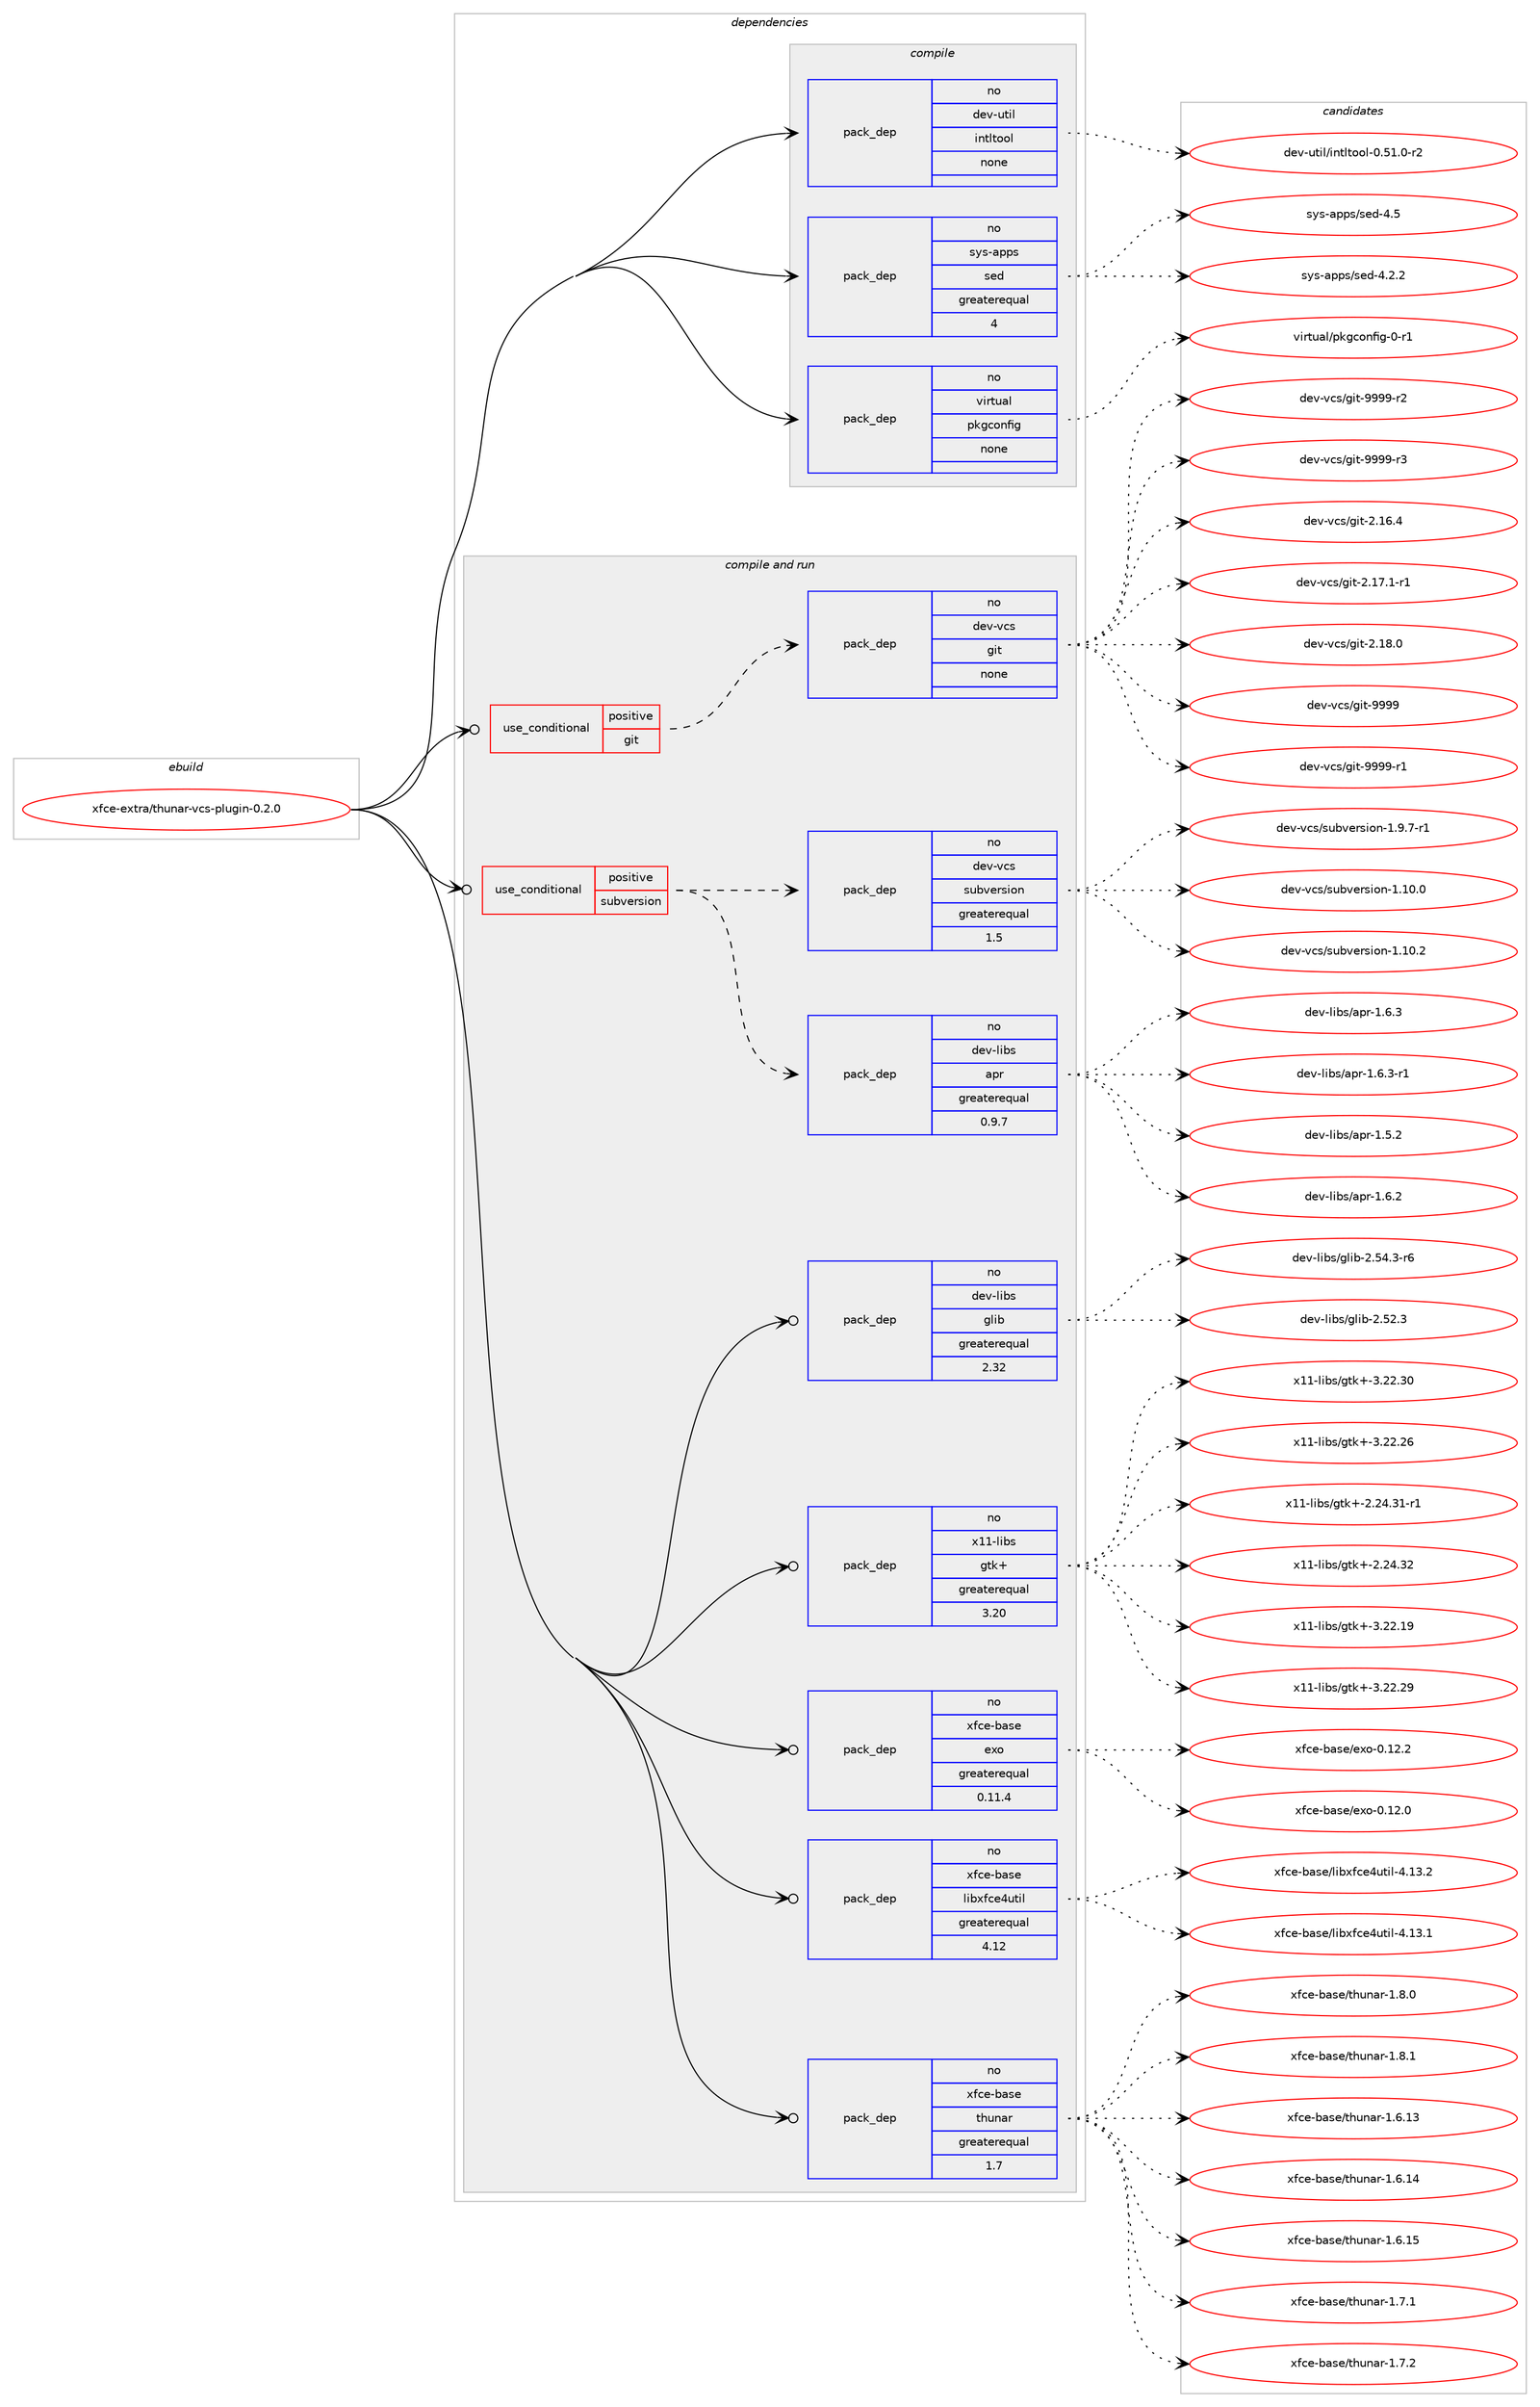 digraph prolog {

# *************
# Graph options
# *************

newrank=true;
concentrate=true;
compound=true;
graph [rankdir=LR,fontname=Helvetica,fontsize=10,ranksep=1.5];#, ranksep=2.5, nodesep=0.2];
edge  [arrowhead=vee];
node  [fontname=Helvetica,fontsize=10];

# **********
# The ebuild
# **********

subgraph cluster_leftcol {
color=gray;
rank=same;
label=<<i>ebuild</i>>;
id [label="xfce-extra/thunar-vcs-plugin-0.2.0", color=red, width=4, href="../xfce-extra/thunar-vcs-plugin-0.2.0.svg"];
}

# ****************
# The dependencies
# ****************

subgraph cluster_midcol {
color=gray;
label=<<i>dependencies</i>>;
subgraph cluster_compile {
fillcolor="#eeeeee";
style=filled;
label=<<i>compile</i>>;
subgraph pack4081 {
dependency5018 [label=<<TABLE BORDER="0" CELLBORDER="1" CELLSPACING="0" CELLPADDING="4" WIDTH="220"><TR><TD ROWSPAN="6" CELLPADDING="30">pack_dep</TD></TR><TR><TD WIDTH="110">no</TD></TR><TR><TD>dev-util</TD></TR><TR><TD>intltool</TD></TR><TR><TD>none</TD></TR><TR><TD></TD></TR></TABLE>>, shape=none, color=blue];
}
id:e -> dependency5018:w [weight=20,style="solid",arrowhead="vee"];
subgraph pack4082 {
dependency5019 [label=<<TABLE BORDER="0" CELLBORDER="1" CELLSPACING="0" CELLPADDING="4" WIDTH="220"><TR><TD ROWSPAN="6" CELLPADDING="30">pack_dep</TD></TR><TR><TD WIDTH="110">no</TD></TR><TR><TD>sys-apps</TD></TR><TR><TD>sed</TD></TR><TR><TD>greaterequal</TD></TR><TR><TD>4</TD></TR></TABLE>>, shape=none, color=blue];
}
id:e -> dependency5019:w [weight=20,style="solid",arrowhead="vee"];
subgraph pack4083 {
dependency5020 [label=<<TABLE BORDER="0" CELLBORDER="1" CELLSPACING="0" CELLPADDING="4" WIDTH="220"><TR><TD ROWSPAN="6" CELLPADDING="30">pack_dep</TD></TR><TR><TD WIDTH="110">no</TD></TR><TR><TD>virtual</TD></TR><TR><TD>pkgconfig</TD></TR><TR><TD>none</TD></TR><TR><TD></TD></TR></TABLE>>, shape=none, color=blue];
}
id:e -> dependency5020:w [weight=20,style="solid",arrowhead="vee"];
}
subgraph cluster_compileandrun {
fillcolor="#eeeeee";
style=filled;
label=<<i>compile and run</i>>;
subgraph cond757 {
dependency5021 [label=<<TABLE BORDER="0" CELLBORDER="1" CELLSPACING="0" CELLPADDING="4"><TR><TD ROWSPAN="3" CELLPADDING="10">use_conditional</TD></TR><TR><TD>positive</TD></TR><TR><TD>git</TD></TR></TABLE>>, shape=none, color=red];
subgraph pack4084 {
dependency5022 [label=<<TABLE BORDER="0" CELLBORDER="1" CELLSPACING="0" CELLPADDING="4" WIDTH="220"><TR><TD ROWSPAN="6" CELLPADDING="30">pack_dep</TD></TR><TR><TD WIDTH="110">no</TD></TR><TR><TD>dev-vcs</TD></TR><TR><TD>git</TD></TR><TR><TD>none</TD></TR><TR><TD></TD></TR></TABLE>>, shape=none, color=blue];
}
dependency5021:e -> dependency5022:w [weight=20,style="dashed",arrowhead="vee"];
}
id:e -> dependency5021:w [weight=20,style="solid",arrowhead="odotvee"];
subgraph cond758 {
dependency5023 [label=<<TABLE BORDER="0" CELLBORDER="1" CELLSPACING="0" CELLPADDING="4"><TR><TD ROWSPAN="3" CELLPADDING="10">use_conditional</TD></TR><TR><TD>positive</TD></TR><TR><TD>subversion</TD></TR></TABLE>>, shape=none, color=red];
subgraph pack4085 {
dependency5024 [label=<<TABLE BORDER="0" CELLBORDER="1" CELLSPACING="0" CELLPADDING="4" WIDTH="220"><TR><TD ROWSPAN="6" CELLPADDING="30">pack_dep</TD></TR><TR><TD WIDTH="110">no</TD></TR><TR><TD>dev-libs</TD></TR><TR><TD>apr</TD></TR><TR><TD>greaterequal</TD></TR><TR><TD>0.9.7</TD></TR></TABLE>>, shape=none, color=blue];
}
dependency5023:e -> dependency5024:w [weight=20,style="dashed",arrowhead="vee"];
subgraph pack4086 {
dependency5025 [label=<<TABLE BORDER="0" CELLBORDER="1" CELLSPACING="0" CELLPADDING="4" WIDTH="220"><TR><TD ROWSPAN="6" CELLPADDING="30">pack_dep</TD></TR><TR><TD WIDTH="110">no</TD></TR><TR><TD>dev-vcs</TD></TR><TR><TD>subversion</TD></TR><TR><TD>greaterequal</TD></TR><TR><TD>1.5</TD></TR></TABLE>>, shape=none, color=blue];
}
dependency5023:e -> dependency5025:w [weight=20,style="dashed",arrowhead="vee"];
}
id:e -> dependency5023:w [weight=20,style="solid",arrowhead="odotvee"];
subgraph pack4087 {
dependency5026 [label=<<TABLE BORDER="0" CELLBORDER="1" CELLSPACING="0" CELLPADDING="4" WIDTH="220"><TR><TD ROWSPAN="6" CELLPADDING="30">pack_dep</TD></TR><TR><TD WIDTH="110">no</TD></TR><TR><TD>dev-libs</TD></TR><TR><TD>glib</TD></TR><TR><TD>greaterequal</TD></TR><TR><TD>2.32</TD></TR></TABLE>>, shape=none, color=blue];
}
id:e -> dependency5026:w [weight=20,style="solid",arrowhead="odotvee"];
subgraph pack4088 {
dependency5027 [label=<<TABLE BORDER="0" CELLBORDER="1" CELLSPACING="0" CELLPADDING="4" WIDTH="220"><TR><TD ROWSPAN="6" CELLPADDING="30">pack_dep</TD></TR><TR><TD WIDTH="110">no</TD></TR><TR><TD>x11-libs</TD></TR><TR><TD>gtk+</TD></TR><TR><TD>greaterequal</TD></TR><TR><TD>3.20</TD></TR></TABLE>>, shape=none, color=blue];
}
id:e -> dependency5027:w [weight=20,style="solid",arrowhead="odotvee"];
subgraph pack4089 {
dependency5028 [label=<<TABLE BORDER="0" CELLBORDER="1" CELLSPACING="0" CELLPADDING="4" WIDTH="220"><TR><TD ROWSPAN="6" CELLPADDING="30">pack_dep</TD></TR><TR><TD WIDTH="110">no</TD></TR><TR><TD>xfce-base</TD></TR><TR><TD>exo</TD></TR><TR><TD>greaterequal</TD></TR><TR><TD>0.11.4</TD></TR></TABLE>>, shape=none, color=blue];
}
id:e -> dependency5028:w [weight=20,style="solid",arrowhead="odotvee"];
subgraph pack4090 {
dependency5029 [label=<<TABLE BORDER="0" CELLBORDER="1" CELLSPACING="0" CELLPADDING="4" WIDTH="220"><TR><TD ROWSPAN="6" CELLPADDING="30">pack_dep</TD></TR><TR><TD WIDTH="110">no</TD></TR><TR><TD>xfce-base</TD></TR><TR><TD>libxfce4util</TD></TR><TR><TD>greaterequal</TD></TR><TR><TD>4.12</TD></TR></TABLE>>, shape=none, color=blue];
}
id:e -> dependency5029:w [weight=20,style="solid",arrowhead="odotvee"];
subgraph pack4091 {
dependency5030 [label=<<TABLE BORDER="0" CELLBORDER="1" CELLSPACING="0" CELLPADDING="4" WIDTH="220"><TR><TD ROWSPAN="6" CELLPADDING="30">pack_dep</TD></TR><TR><TD WIDTH="110">no</TD></TR><TR><TD>xfce-base</TD></TR><TR><TD>thunar</TD></TR><TR><TD>greaterequal</TD></TR><TR><TD>1.7</TD></TR></TABLE>>, shape=none, color=blue];
}
id:e -> dependency5030:w [weight=20,style="solid",arrowhead="odotvee"];
}
subgraph cluster_run {
fillcolor="#eeeeee";
style=filled;
label=<<i>run</i>>;
}
}

# **************
# The candidates
# **************

subgraph cluster_choices {
rank=same;
color=gray;
label=<<i>candidates</i>>;

subgraph choice4081 {
color=black;
nodesep=1;
choice1001011184511711610510847105110116108116111111108454846534946484511450 [label="dev-util/intltool-0.51.0-r2", color=red, width=4,href="../dev-util/intltool-0.51.0-r2.svg"];
dependency5018:e -> choice1001011184511711610510847105110116108116111111108454846534946484511450:w [style=dotted,weight="100"];
}
subgraph choice4082 {
color=black;
nodesep=1;
choice115121115459711211211547115101100455246504650 [label="sys-apps/sed-4.2.2", color=red, width=4,href="../sys-apps/sed-4.2.2.svg"];
choice11512111545971121121154711510110045524653 [label="sys-apps/sed-4.5", color=red, width=4,href="../sys-apps/sed-4.5.svg"];
dependency5019:e -> choice115121115459711211211547115101100455246504650:w [style=dotted,weight="100"];
dependency5019:e -> choice11512111545971121121154711510110045524653:w [style=dotted,weight="100"];
}
subgraph choice4083 {
color=black;
nodesep=1;
choice11810511411611797108471121071039911111010210510345484511449 [label="virtual/pkgconfig-0-r1", color=red, width=4,href="../virtual/pkgconfig-0-r1.svg"];
dependency5020:e -> choice11810511411611797108471121071039911111010210510345484511449:w [style=dotted,weight="100"];
}
subgraph choice4084 {
color=black;
nodesep=1;
choice10010111845118991154710310511645504649544652 [label="dev-vcs/git-2.16.4", color=red, width=4,href="../dev-vcs/git-2.16.4.svg"];
choice100101118451189911547103105116455046495546494511449 [label="dev-vcs/git-2.17.1-r1", color=red, width=4,href="../dev-vcs/git-2.17.1-r1.svg"];
choice10010111845118991154710310511645504649564648 [label="dev-vcs/git-2.18.0", color=red, width=4,href="../dev-vcs/git-2.18.0.svg"];
choice1001011184511899115471031051164557575757 [label="dev-vcs/git-9999", color=red, width=4,href="../dev-vcs/git-9999.svg"];
choice10010111845118991154710310511645575757574511449 [label="dev-vcs/git-9999-r1", color=red, width=4,href="../dev-vcs/git-9999-r1.svg"];
choice10010111845118991154710310511645575757574511450 [label="dev-vcs/git-9999-r2", color=red, width=4,href="../dev-vcs/git-9999-r2.svg"];
choice10010111845118991154710310511645575757574511451 [label="dev-vcs/git-9999-r3", color=red, width=4,href="../dev-vcs/git-9999-r3.svg"];
dependency5022:e -> choice10010111845118991154710310511645504649544652:w [style=dotted,weight="100"];
dependency5022:e -> choice100101118451189911547103105116455046495546494511449:w [style=dotted,weight="100"];
dependency5022:e -> choice10010111845118991154710310511645504649564648:w [style=dotted,weight="100"];
dependency5022:e -> choice1001011184511899115471031051164557575757:w [style=dotted,weight="100"];
dependency5022:e -> choice10010111845118991154710310511645575757574511449:w [style=dotted,weight="100"];
dependency5022:e -> choice10010111845118991154710310511645575757574511450:w [style=dotted,weight="100"];
dependency5022:e -> choice10010111845118991154710310511645575757574511451:w [style=dotted,weight="100"];
}
subgraph choice4085 {
color=black;
nodesep=1;
choice10010111845108105981154797112114454946534650 [label="dev-libs/apr-1.5.2", color=red, width=4,href="../dev-libs/apr-1.5.2.svg"];
choice10010111845108105981154797112114454946544650 [label="dev-libs/apr-1.6.2", color=red, width=4,href="../dev-libs/apr-1.6.2.svg"];
choice10010111845108105981154797112114454946544651 [label="dev-libs/apr-1.6.3", color=red, width=4,href="../dev-libs/apr-1.6.3.svg"];
choice100101118451081059811547971121144549465446514511449 [label="dev-libs/apr-1.6.3-r1", color=red, width=4,href="../dev-libs/apr-1.6.3-r1.svg"];
dependency5024:e -> choice10010111845108105981154797112114454946534650:w [style=dotted,weight="100"];
dependency5024:e -> choice10010111845108105981154797112114454946544650:w [style=dotted,weight="100"];
dependency5024:e -> choice10010111845108105981154797112114454946544651:w [style=dotted,weight="100"];
dependency5024:e -> choice100101118451081059811547971121144549465446514511449:w [style=dotted,weight="100"];
}
subgraph choice4086 {
color=black;
nodesep=1;
choice1001011184511899115471151179811810111411510511111045494649484648 [label="dev-vcs/subversion-1.10.0", color=red, width=4,href="../dev-vcs/subversion-1.10.0.svg"];
choice1001011184511899115471151179811810111411510511111045494649484650 [label="dev-vcs/subversion-1.10.2", color=red, width=4,href="../dev-vcs/subversion-1.10.2.svg"];
choice100101118451189911547115117981181011141151051111104549465746554511449 [label="dev-vcs/subversion-1.9.7-r1", color=red, width=4,href="../dev-vcs/subversion-1.9.7-r1.svg"];
dependency5025:e -> choice1001011184511899115471151179811810111411510511111045494649484648:w [style=dotted,weight="100"];
dependency5025:e -> choice1001011184511899115471151179811810111411510511111045494649484650:w [style=dotted,weight="100"];
dependency5025:e -> choice100101118451189911547115117981181011141151051111104549465746554511449:w [style=dotted,weight="100"];
}
subgraph choice4087 {
color=black;
nodesep=1;
choice1001011184510810598115471031081059845504653504651 [label="dev-libs/glib-2.52.3", color=red, width=4,href="../dev-libs/glib-2.52.3.svg"];
choice10010111845108105981154710310810598455046535246514511454 [label="dev-libs/glib-2.54.3-r6", color=red, width=4,href="../dev-libs/glib-2.54.3-r6.svg"];
dependency5026:e -> choice1001011184510810598115471031081059845504653504651:w [style=dotted,weight="100"];
dependency5026:e -> choice10010111845108105981154710310810598455046535246514511454:w [style=dotted,weight="100"];
}
subgraph choice4088 {
color=black;
nodesep=1;
choice1204949451081059811547103116107434551465050465054 [label="x11-libs/gtk+-3.22.26", color=red, width=4,href="../x11-libs/gtk+-3.22.26.svg"];
choice12049494510810598115471031161074345504650524651494511449 [label="x11-libs/gtk+-2.24.31-r1", color=red, width=4,href="../x11-libs/gtk+-2.24.31-r1.svg"];
choice1204949451081059811547103116107434550465052465150 [label="x11-libs/gtk+-2.24.32", color=red, width=4,href="../x11-libs/gtk+-2.24.32.svg"];
choice1204949451081059811547103116107434551465050464957 [label="x11-libs/gtk+-3.22.19", color=red, width=4,href="../x11-libs/gtk+-3.22.19.svg"];
choice1204949451081059811547103116107434551465050465057 [label="x11-libs/gtk+-3.22.29", color=red, width=4,href="../x11-libs/gtk+-3.22.29.svg"];
choice1204949451081059811547103116107434551465050465148 [label="x11-libs/gtk+-3.22.30", color=red, width=4,href="../x11-libs/gtk+-3.22.30.svg"];
dependency5027:e -> choice1204949451081059811547103116107434551465050465054:w [style=dotted,weight="100"];
dependency5027:e -> choice12049494510810598115471031161074345504650524651494511449:w [style=dotted,weight="100"];
dependency5027:e -> choice1204949451081059811547103116107434550465052465150:w [style=dotted,weight="100"];
dependency5027:e -> choice1204949451081059811547103116107434551465050464957:w [style=dotted,weight="100"];
dependency5027:e -> choice1204949451081059811547103116107434551465050465057:w [style=dotted,weight="100"];
dependency5027:e -> choice1204949451081059811547103116107434551465050465148:w [style=dotted,weight="100"];
}
subgraph choice4089 {
color=black;
nodesep=1;
choice120102991014598971151014710112011145484649504648 [label="xfce-base/exo-0.12.0", color=red, width=4,href="../xfce-base/exo-0.12.0.svg"];
choice120102991014598971151014710112011145484649504650 [label="xfce-base/exo-0.12.2", color=red, width=4,href="../xfce-base/exo-0.12.2.svg"];
dependency5028:e -> choice120102991014598971151014710112011145484649504648:w [style=dotted,weight="100"];
dependency5028:e -> choice120102991014598971151014710112011145484649504650:w [style=dotted,weight="100"];
}
subgraph choice4090 {
color=black;
nodesep=1;
choice120102991014598971151014710810598120102991015211711610510845524649514649 [label="xfce-base/libxfce4util-4.13.1", color=red, width=4,href="../xfce-base/libxfce4util-4.13.1.svg"];
choice120102991014598971151014710810598120102991015211711610510845524649514650 [label="xfce-base/libxfce4util-4.13.2", color=red, width=4,href="../xfce-base/libxfce4util-4.13.2.svg"];
dependency5029:e -> choice120102991014598971151014710810598120102991015211711610510845524649514649:w [style=dotted,weight="100"];
dependency5029:e -> choice120102991014598971151014710810598120102991015211711610510845524649514650:w [style=dotted,weight="100"];
}
subgraph choice4091 {
color=black;
nodesep=1;
choice12010299101459897115101471161041171109711445494654464951 [label="xfce-base/thunar-1.6.13", color=red, width=4,href="../xfce-base/thunar-1.6.13.svg"];
choice12010299101459897115101471161041171109711445494654464952 [label="xfce-base/thunar-1.6.14", color=red, width=4,href="../xfce-base/thunar-1.6.14.svg"];
choice12010299101459897115101471161041171109711445494654464953 [label="xfce-base/thunar-1.6.15", color=red, width=4,href="../xfce-base/thunar-1.6.15.svg"];
choice120102991014598971151014711610411711097114454946554649 [label="xfce-base/thunar-1.7.1", color=red, width=4,href="../xfce-base/thunar-1.7.1.svg"];
choice120102991014598971151014711610411711097114454946554650 [label="xfce-base/thunar-1.7.2", color=red, width=4,href="../xfce-base/thunar-1.7.2.svg"];
choice120102991014598971151014711610411711097114454946564648 [label="xfce-base/thunar-1.8.0", color=red, width=4,href="../xfce-base/thunar-1.8.0.svg"];
choice120102991014598971151014711610411711097114454946564649 [label="xfce-base/thunar-1.8.1", color=red, width=4,href="../xfce-base/thunar-1.8.1.svg"];
dependency5030:e -> choice12010299101459897115101471161041171109711445494654464951:w [style=dotted,weight="100"];
dependency5030:e -> choice12010299101459897115101471161041171109711445494654464952:w [style=dotted,weight="100"];
dependency5030:e -> choice12010299101459897115101471161041171109711445494654464953:w [style=dotted,weight="100"];
dependency5030:e -> choice120102991014598971151014711610411711097114454946554649:w [style=dotted,weight="100"];
dependency5030:e -> choice120102991014598971151014711610411711097114454946554650:w [style=dotted,weight="100"];
dependency5030:e -> choice120102991014598971151014711610411711097114454946564648:w [style=dotted,weight="100"];
dependency5030:e -> choice120102991014598971151014711610411711097114454946564649:w [style=dotted,weight="100"];
}
}

}
